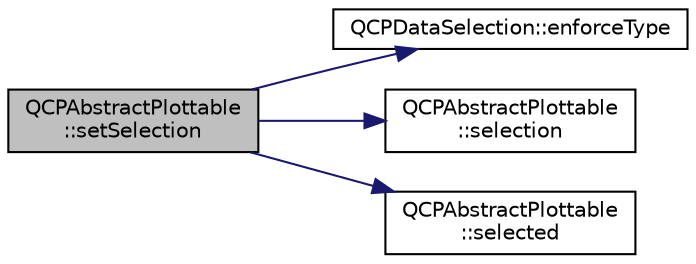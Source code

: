 digraph "QCPAbstractPlottable::setSelection"
{
  edge [fontname="Helvetica",fontsize="10",labelfontname="Helvetica",labelfontsize="10"];
  node [fontname="Helvetica",fontsize="10",shape=record];
  rankdir="LR";
  Node560 [label="QCPAbstractPlottable\l::setSelection",height=0.2,width=0.4,color="black", fillcolor="grey75", style="filled", fontcolor="black"];
  Node560 -> Node561 [color="midnightblue",fontsize="10",style="solid",fontname="Helvetica"];
  Node561 [label="QCPDataSelection::enforceType",height=0.2,width=0.4,color="black", fillcolor="white", style="filled",URL="$class_q_c_p_data_selection.html#a17b84d852911531d229f4a76aa239a75"];
  Node560 -> Node562 [color="midnightblue",fontsize="10",style="solid",fontname="Helvetica"];
  Node562 [label="QCPAbstractPlottable\l::selection",height=0.2,width=0.4,color="black", fillcolor="white", style="filled",URL="$class_q_c_p_abstract_plottable.html#a040bf09f41d456284cfd39cc37aa068f"];
  Node560 -> Node563 [color="midnightblue",fontsize="10",style="solid",fontname="Helvetica"];
  Node563 [label="QCPAbstractPlottable\l::selected",height=0.2,width=0.4,color="black", fillcolor="white", style="filled",URL="$class_q_c_p_abstract_plottable.html#a0b3b514474fe93354fc74cfc144184b4"];
}
